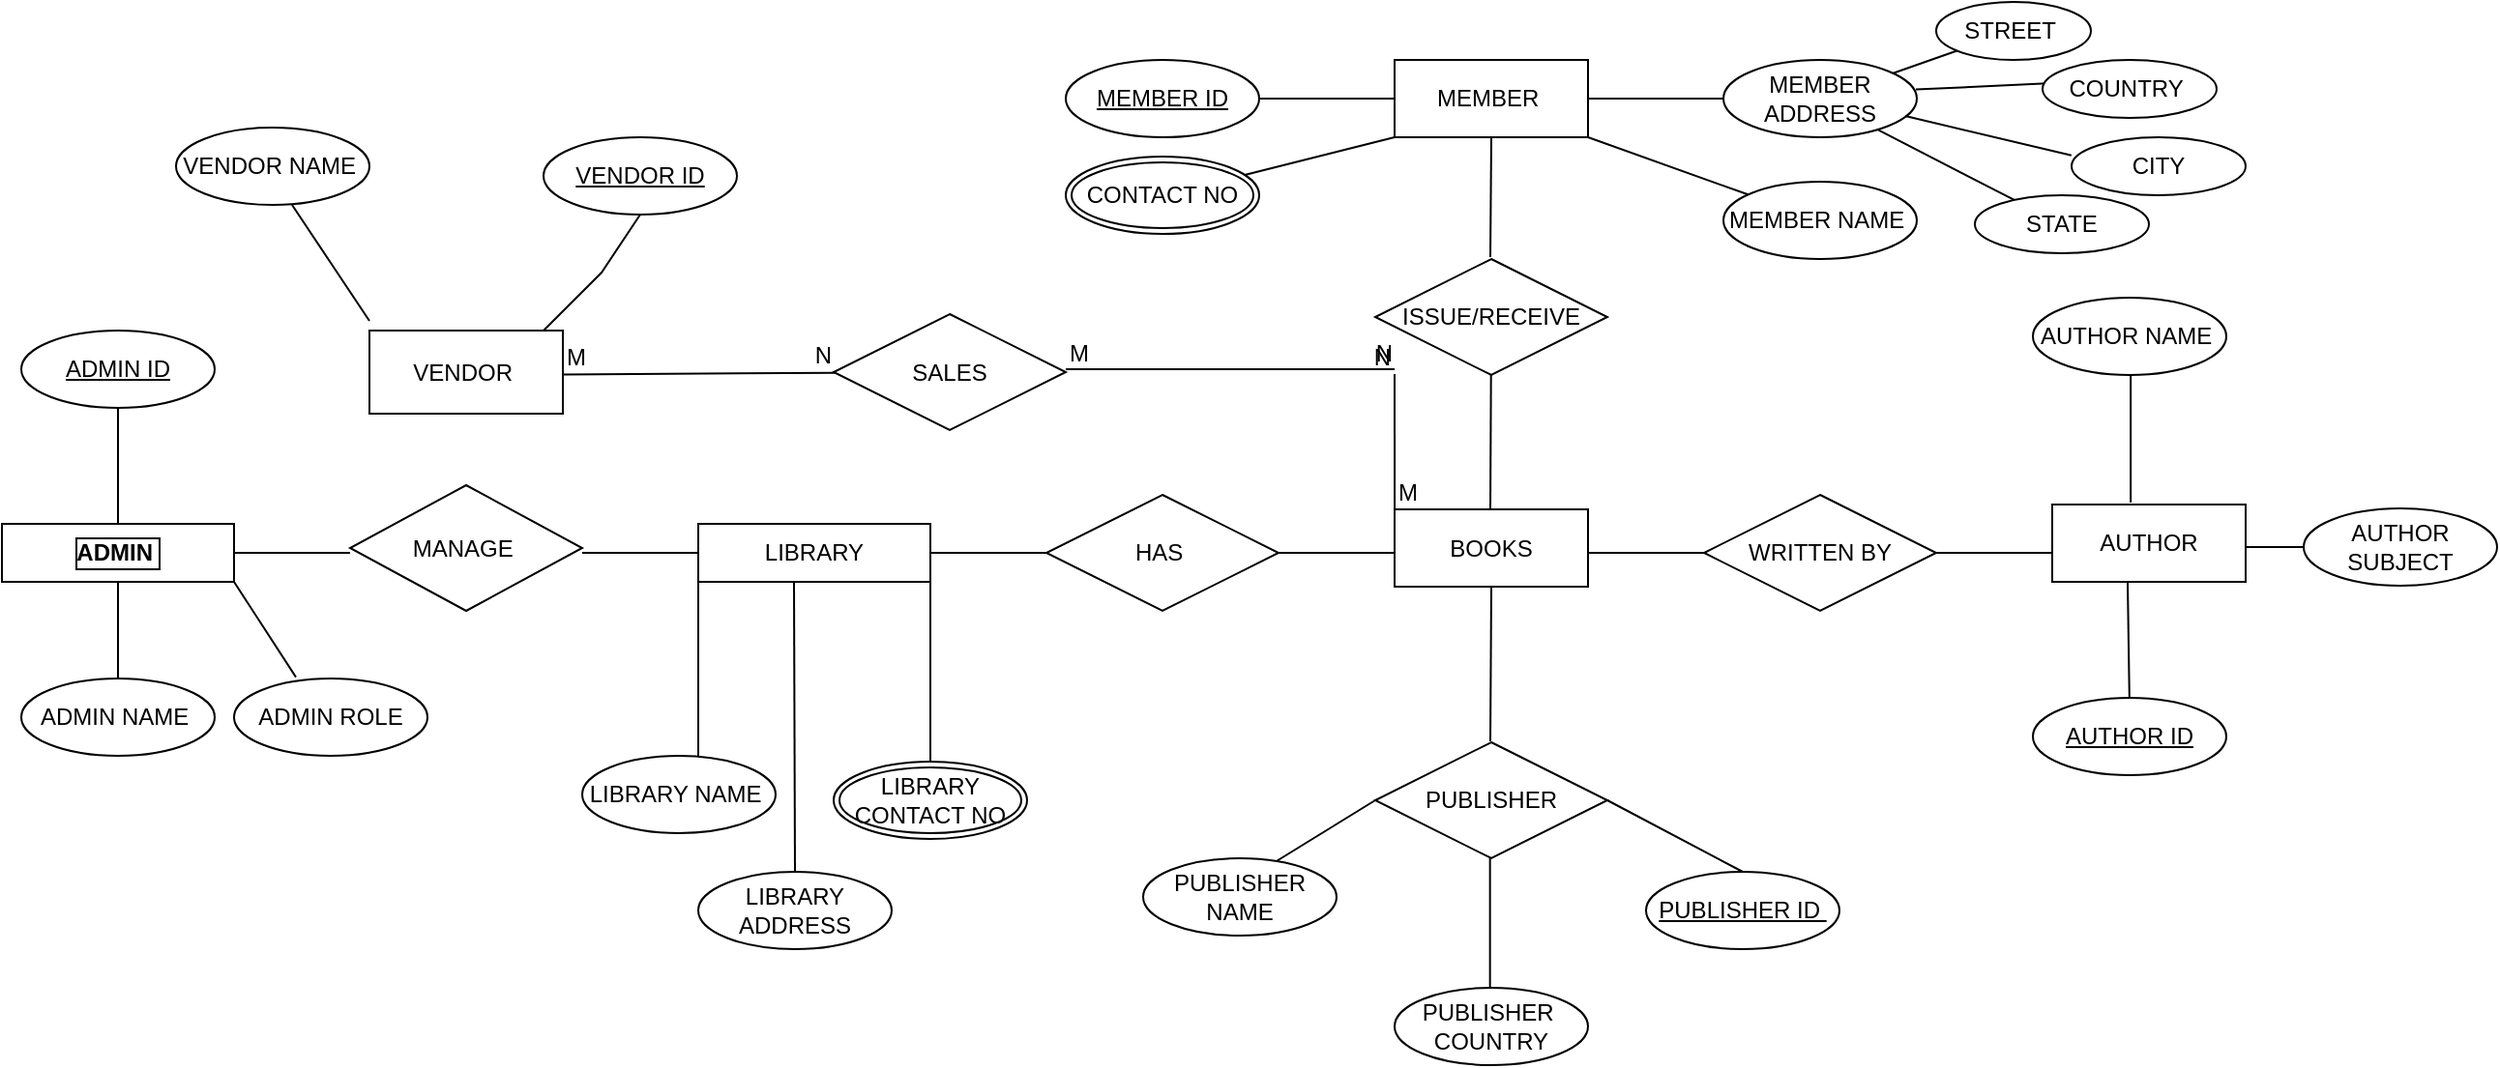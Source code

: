 <mxfile version="24.0.8" type="device">
  <diagram name="Page-1" id="-QUeUYo_2KYN_4gKDKXS">
    <mxGraphModel dx="1477" dy="589" grid="1" gridSize="10" guides="1" tooltips="1" connect="1" arrows="1" fold="1" page="1" pageScale="1" pageWidth="850" pageHeight="1100" math="0" shadow="0">
      <root>
        <mxCell id="0" />
        <mxCell id="1" parent="0" />
        <mxCell id="xypLOukGr-khKNDWDf8m-1" value="ADMIN&amp;nbsp;" style="rounded=0;whiteSpace=wrap;html=1;fontStyle=1;labelBackgroundColor=default;labelBorderColor=default;" vertex="1" parent="1">
          <mxGeometry y="280" width="120" height="30" as="geometry" />
        </mxCell>
        <mxCell id="xypLOukGr-khKNDWDf8m-4" value="MANAGE&amp;nbsp;" style="shape=rhombus;perimeter=rhombusPerimeter;whiteSpace=wrap;html=1;align=center;" vertex="1" parent="1">
          <mxGeometry x="180" y="260" width="120" height="65" as="geometry" />
        </mxCell>
        <mxCell id="xypLOukGr-khKNDWDf8m-7" value="LIBRARY" style="whiteSpace=wrap;html=1;align=center;" vertex="1" parent="1">
          <mxGeometry x="360" y="280" width="120" height="30" as="geometry" />
        </mxCell>
        <mxCell id="xypLOukGr-khKNDWDf8m-10" value="" style="line;strokeWidth=1;rotatable=0;dashed=0;labelPosition=right;align=left;verticalAlign=middle;spacingTop=0;spacingLeft=6;points=[];portConstraint=eastwest;" vertex="1" parent="1">
          <mxGeometry x="480" y="290" width="60" height="10" as="geometry" />
        </mxCell>
        <mxCell id="xypLOukGr-khKNDWDf8m-11" value="" style="line;strokeWidth=1;rotatable=0;dashed=0;labelPosition=right;align=left;verticalAlign=middle;spacingTop=0;spacingLeft=6;points=[];portConstraint=eastwest;" vertex="1" parent="1">
          <mxGeometry x="120" y="290" width="60" height="10" as="geometry" />
        </mxCell>
        <mxCell id="xypLOukGr-khKNDWDf8m-20" value="" style="line;strokeWidth=1;rotatable=0;dashed=0;labelPosition=right;align=left;verticalAlign=middle;spacingTop=0;spacingLeft=6;points=[];portConstraint=eastwest;" vertex="1" parent="1">
          <mxGeometry x="300" y="280" width="60" height="30" as="geometry" />
        </mxCell>
        <mxCell id="xypLOukGr-khKNDWDf8m-21" value="HAS&amp;nbsp;" style="shape=rhombus;perimeter=rhombusPerimeter;whiteSpace=wrap;html=1;align=center;" vertex="1" parent="1">
          <mxGeometry x="540" y="265" width="120" height="60" as="geometry" />
        </mxCell>
        <mxCell id="xypLOukGr-khKNDWDf8m-22" value="" style="line;strokeWidth=1;rotatable=0;dashed=0;labelPosition=right;align=left;verticalAlign=middle;spacingTop=0;spacingLeft=6;points=[];portConstraint=eastwest;" vertex="1" parent="1">
          <mxGeometry x="660" y="290" width="60" height="10" as="geometry" />
        </mxCell>
        <mxCell id="xypLOukGr-khKNDWDf8m-23" value="BOOKS" style="whiteSpace=wrap;html=1;align=center;" vertex="1" parent="1">
          <mxGeometry x="720" y="272.5" width="100" height="40" as="geometry" />
        </mxCell>
        <mxCell id="xypLOukGr-khKNDWDf8m-24" value="" style="line;strokeWidth=1;rotatable=0;dashed=0;labelPosition=right;align=left;verticalAlign=middle;spacingTop=0;spacingLeft=6;points=[];portConstraint=eastwest;" vertex="1" parent="1">
          <mxGeometry x="820" y="290" width="60" height="10" as="geometry" />
        </mxCell>
        <mxCell id="xypLOukGr-khKNDWDf8m-25" value="WRITTEN BY" style="shape=rhombus;perimeter=rhombusPerimeter;whiteSpace=wrap;html=1;align=center;" vertex="1" parent="1">
          <mxGeometry x="880" y="265" width="120" height="60" as="geometry" />
        </mxCell>
        <mxCell id="xypLOukGr-khKNDWDf8m-28" value="" style="line;strokeWidth=1;rotatable=0;dashed=0;labelPosition=right;align=left;verticalAlign=middle;spacingTop=0;spacingLeft=6;points=[];portConstraint=eastwest;" vertex="1" parent="1">
          <mxGeometry x="1000" y="290" width="60" height="10" as="geometry" />
        </mxCell>
        <mxCell id="xypLOukGr-khKNDWDf8m-29" value="AUTHOR" style="whiteSpace=wrap;html=1;align=center;" vertex="1" parent="1">
          <mxGeometry x="1060" y="270" width="100" height="40" as="geometry" />
        </mxCell>
        <mxCell id="xypLOukGr-khKNDWDf8m-34" value="PUBLISHER" style="shape=rhombus;perimeter=rhombusPerimeter;whiteSpace=wrap;html=1;align=center;" vertex="1" parent="1">
          <mxGeometry x="710" y="393" width="120" height="60" as="geometry" />
        </mxCell>
        <mxCell id="xypLOukGr-khKNDWDf8m-36" value="" style="endArrow=none;html=1;rounded=0;" edge="1" parent="1">
          <mxGeometry relative="1" as="geometry">
            <mxPoint x="769.5" y="392.5" as="sourcePoint" />
            <mxPoint x="770" y="312.5" as="targetPoint" />
          </mxGeometry>
        </mxCell>
        <mxCell id="xypLOukGr-khKNDWDf8m-39" value="" style="endArrow=none;html=1;rounded=0;" edge="1" parent="1" target="xypLOukGr-khKNDWDf8m-40">
          <mxGeometry relative="1" as="geometry">
            <mxPoint x="769.5" y="273" as="sourcePoint" />
            <mxPoint x="769.5" y="173" as="targetPoint" />
          </mxGeometry>
        </mxCell>
        <mxCell id="xypLOukGr-khKNDWDf8m-40" value="ISSUE/RECEIVE" style="shape=rhombus;perimeter=rhombusPerimeter;whiteSpace=wrap;html=1;align=center;" vertex="1" parent="1">
          <mxGeometry x="710" y="143" width="120" height="60" as="geometry" />
        </mxCell>
        <mxCell id="xypLOukGr-khKNDWDf8m-41" value="" style="endArrow=none;html=1;rounded=0;" edge="1" parent="1">
          <mxGeometry relative="1" as="geometry">
            <mxPoint x="769.5" y="142" as="sourcePoint" />
            <mxPoint x="770" y="80" as="targetPoint" />
          </mxGeometry>
        </mxCell>
        <mxCell id="xypLOukGr-khKNDWDf8m-48" value="MEMBER&amp;nbsp;" style="whiteSpace=wrap;html=1;align=center;" vertex="1" parent="1">
          <mxGeometry x="720" y="40" width="100" height="40" as="geometry" />
        </mxCell>
        <mxCell id="xypLOukGr-khKNDWDf8m-49" value="VENDOR&amp;nbsp;" style="whiteSpace=wrap;html=1;align=center;" vertex="1" parent="1">
          <mxGeometry x="190" y="180" width="100" height="43" as="geometry" />
        </mxCell>
        <mxCell id="xypLOukGr-khKNDWDf8m-54" value="" style="endArrow=none;html=1;rounded=0;" edge="1" parent="1" target="xypLOukGr-khKNDWDf8m-63">
          <mxGeometry relative="1" as="geometry">
            <mxPoint x="290" y="202.75" as="sourcePoint" />
            <mxPoint x="720" y="203" as="targetPoint" />
          </mxGeometry>
        </mxCell>
        <mxCell id="xypLOukGr-khKNDWDf8m-55" value="M" style="resizable=0;html=1;whiteSpace=wrap;align=left;verticalAlign=bottom;" connectable="0" vertex="1" parent="xypLOukGr-khKNDWDf8m-54">
          <mxGeometry x="-1" relative="1" as="geometry" />
        </mxCell>
        <mxCell id="xypLOukGr-khKNDWDf8m-56" value="N" style="resizable=0;html=1;whiteSpace=wrap;align=right;verticalAlign=bottom;" connectable="0" vertex="1" parent="xypLOukGr-khKNDWDf8m-54">
          <mxGeometry x="1" relative="1" as="geometry" />
        </mxCell>
        <mxCell id="xypLOukGr-khKNDWDf8m-60" value="" style="endArrow=none;html=1;rounded=0;exitX=0.667;exitY=0.583;exitDx=0;exitDy=0;exitPerimeter=0;" edge="1" parent="1">
          <mxGeometry relative="1" as="geometry">
            <mxPoint x="720.04" y="272.5" as="sourcePoint" />
            <mxPoint x="720" y="202.52" as="targetPoint" />
          </mxGeometry>
        </mxCell>
        <mxCell id="xypLOukGr-khKNDWDf8m-61" value="M" style="resizable=0;html=1;whiteSpace=wrap;align=left;verticalAlign=bottom;" connectable="0" vertex="1" parent="xypLOukGr-khKNDWDf8m-60">
          <mxGeometry x="-1" relative="1" as="geometry" />
        </mxCell>
        <mxCell id="xypLOukGr-khKNDWDf8m-62" value="N" style="resizable=0;html=1;whiteSpace=wrap;align=right;verticalAlign=bottom;" connectable="0" vertex="1" parent="xypLOukGr-khKNDWDf8m-60">
          <mxGeometry x="1" relative="1" as="geometry" />
        </mxCell>
        <mxCell id="xypLOukGr-khKNDWDf8m-63" value="SALES" style="shape=rhombus;perimeter=rhombusPerimeter;whiteSpace=wrap;html=1;align=center;" vertex="1" parent="1">
          <mxGeometry x="430" y="171.5" width="120" height="60" as="geometry" />
        </mxCell>
        <mxCell id="xypLOukGr-khKNDWDf8m-64" value="" style="endArrow=none;html=1;rounded=0;" edge="1" parent="1">
          <mxGeometry relative="1" as="geometry">
            <mxPoint x="550" y="200" as="sourcePoint" />
            <mxPoint x="720" y="200" as="targetPoint" />
          </mxGeometry>
        </mxCell>
        <mxCell id="xypLOukGr-khKNDWDf8m-65" value="M" style="resizable=0;html=1;whiteSpace=wrap;align=left;verticalAlign=bottom;" connectable="0" vertex="1" parent="xypLOukGr-khKNDWDf8m-64">
          <mxGeometry x="-1" relative="1" as="geometry" />
        </mxCell>
        <mxCell id="xypLOukGr-khKNDWDf8m-66" value="N" style="resizable=0;html=1;whiteSpace=wrap;align=right;verticalAlign=bottom;" connectable="0" vertex="1" parent="xypLOukGr-khKNDWDf8m-64">
          <mxGeometry x="1" relative="1" as="geometry" />
        </mxCell>
        <mxCell id="xypLOukGr-khKNDWDf8m-70" value="" style="endArrow=none;html=1;rounded=0;exitX=0.5;exitY=1;exitDx=0;exitDy=0;" edge="1" parent="1" source="xypLOukGr-khKNDWDf8m-1" target="xypLOukGr-khKNDWDf8m-71">
          <mxGeometry relative="1" as="geometry">
            <mxPoint x="30" y="380" as="sourcePoint" />
            <mxPoint x="30" y="310" as="targetPoint" />
          </mxGeometry>
        </mxCell>
        <mxCell id="xypLOukGr-khKNDWDf8m-71" value="ADMIN NAME&amp;nbsp;" style="ellipse;whiteSpace=wrap;html=1;align=center;" vertex="1" parent="1">
          <mxGeometry x="10" y="360" width="100" height="40" as="geometry" />
        </mxCell>
        <mxCell id="xypLOukGr-khKNDWDf8m-72" value="" style="endArrow=none;html=1;rounded=0;exitX=0.5;exitY=0;exitDx=0;exitDy=0;" edge="1" parent="1" source="xypLOukGr-khKNDWDf8m-1" target="xypLOukGr-khKNDWDf8m-73">
          <mxGeometry relative="1" as="geometry">
            <mxPoint x="60" y="161.333" as="sourcePoint" />
            <mxPoint x="60" y="280" as="targetPoint" />
          </mxGeometry>
        </mxCell>
        <mxCell id="xypLOukGr-khKNDWDf8m-73" value="ADMIN ID" style="ellipse;whiteSpace=wrap;html=1;align=center;fontStyle=4;" vertex="1" parent="1">
          <mxGeometry x="10" y="180" width="100" height="40" as="geometry" />
        </mxCell>
        <mxCell id="xypLOukGr-khKNDWDf8m-75" value="" style="endArrow=none;html=1;rounded=0;exitX=0.22;exitY=-0.017;exitDx=0;exitDy=0;exitPerimeter=0;" edge="1" parent="1">
          <mxGeometry relative="1" as="geometry">
            <mxPoint x="152" y="359.32" as="sourcePoint" />
            <mxPoint x="120" y="310" as="targetPoint" />
          </mxGeometry>
        </mxCell>
        <mxCell id="xypLOukGr-khKNDWDf8m-76" value="ADMIN ROLE" style="ellipse;whiteSpace=wrap;html=1;align=center;" vertex="1" parent="1">
          <mxGeometry x="120" y="360" width="100" height="40" as="geometry" />
        </mxCell>
        <mxCell id="xypLOukGr-khKNDWDf8m-77" value="LIBRARY NAME&amp;nbsp;" style="ellipse;whiteSpace=wrap;html=1;align=center;" vertex="1" parent="1">
          <mxGeometry x="300" y="400" width="100" height="40" as="geometry" />
        </mxCell>
        <mxCell id="xypLOukGr-khKNDWDf8m-78" value="LIBRARY CONTACT NO" style="ellipse;shape=doubleEllipse;margin=3;whiteSpace=wrap;html=1;align=center;" vertex="1" parent="1">
          <mxGeometry x="430" y="403" width="100" height="40" as="geometry" />
        </mxCell>
        <mxCell id="xypLOukGr-khKNDWDf8m-79" value="" style="endArrow=none;html=1;rounded=0;exitX=0.7;exitY=0;exitDx=0;exitDy=0;exitPerimeter=0;" edge="1" parent="1">
          <mxGeometry relative="1" as="geometry">
            <mxPoint x="360" y="400" as="sourcePoint" />
            <mxPoint x="360" y="310" as="targetPoint" />
          </mxGeometry>
        </mxCell>
        <mxCell id="xypLOukGr-khKNDWDf8m-81" value="" style="endArrow=none;html=1;rounded=0;" edge="1" parent="1">
          <mxGeometry relative="1" as="geometry">
            <mxPoint x="480" y="403" as="sourcePoint" />
            <mxPoint x="480" y="303" as="targetPoint" />
          </mxGeometry>
        </mxCell>
        <mxCell id="xypLOukGr-khKNDWDf8m-82" value="" style="endArrow=none;html=1;rounded=0;" edge="1" parent="1" target="xypLOukGr-khKNDWDf8m-83">
          <mxGeometry relative="1" as="geometry">
            <mxPoint x="420" y="470" as="sourcePoint" />
            <mxPoint x="419.5" y="310" as="targetPoint" />
          </mxGeometry>
        </mxCell>
        <mxCell id="xypLOukGr-khKNDWDf8m-83" value="LIBRARY ADDRESS" style="ellipse;whiteSpace=wrap;html=1;align=center;" vertex="1" parent="1">
          <mxGeometry x="360" y="460" width="100" height="40" as="geometry" />
        </mxCell>
        <mxCell id="xypLOukGr-khKNDWDf8m-84" value="" style="endArrow=none;html=1;rounded=0;" edge="1" parent="1">
          <mxGeometry relative="1" as="geometry">
            <mxPoint x="409.5" y="310" as="sourcePoint" />
            <mxPoint x="410" y="460" as="targetPoint" />
          </mxGeometry>
        </mxCell>
        <mxCell id="xypLOukGr-khKNDWDf8m-87" value="" style="endArrow=none;html=1;rounded=0;entryX=0;entryY=0.5;entryDx=0;entryDy=0;" edge="1" parent="1" target="xypLOukGr-khKNDWDf8m-34">
          <mxGeometry relative="1" as="geometry">
            <mxPoint x="650" y="460" as="sourcePoint" />
            <mxPoint x="710" y="420" as="targetPoint" />
          </mxGeometry>
        </mxCell>
        <mxCell id="xypLOukGr-khKNDWDf8m-88" value="PUBLISHER NAME" style="ellipse;whiteSpace=wrap;html=1;align=center;" vertex="1" parent="1">
          <mxGeometry x="590" y="453" width="100" height="40" as="geometry" />
        </mxCell>
        <mxCell id="xypLOukGr-khKNDWDf8m-89" value="" style="endArrow=none;html=1;rounded=0;" edge="1" parent="1">
          <mxGeometry relative="1" as="geometry">
            <mxPoint x="881.589" y="485.804" as="sourcePoint" />
            <mxPoint x="900" y="480" as="targetPoint" />
          </mxGeometry>
        </mxCell>
        <mxCell id="xypLOukGr-khKNDWDf8m-91" value="" style="endArrow=none;html=1;rounded=0;entryX=0.5;entryY=0;entryDx=0;entryDy=0;" edge="1" parent="1" target="xypLOukGr-khKNDWDf8m-92">
          <mxGeometry relative="1" as="geometry">
            <mxPoint x="830" y="423" as="sourcePoint" />
            <mxPoint x="900" y="457" as="targetPoint" />
          </mxGeometry>
        </mxCell>
        <mxCell id="xypLOukGr-khKNDWDf8m-92" value="PUBLISHER ID&amp;nbsp;" style="ellipse;whiteSpace=wrap;html=1;align=center;fontStyle=4;" vertex="1" parent="1">
          <mxGeometry x="850" y="460" width="100" height="40" as="geometry" />
        </mxCell>
        <mxCell id="xypLOukGr-khKNDWDf8m-94" value="" style="endArrow=none;html=1;rounded=0;" edge="1" parent="1">
          <mxGeometry relative="1" as="geometry">
            <mxPoint x="769.33" y="533" as="sourcePoint" />
            <mxPoint x="769.33" y="453" as="targetPoint" />
            <Array as="points" />
          </mxGeometry>
        </mxCell>
        <mxCell id="xypLOukGr-khKNDWDf8m-95" value="PUBLISHER&amp;nbsp;&lt;div&gt;COUNTRY&lt;/div&gt;" style="ellipse;whiteSpace=wrap;html=1;align=center;" vertex="1" parent="1">
          <mxGeometry x="720" y="520" width="100" height="40" as="geometry" />
        </mxCell>
        <mxCell id="xypLOukGr-khKNDWDf8m-96" value="" style="endArrow=none;html=1;rounded=0;exitX=0.39;exitY=1.112;exitDx=0;exitDy=0;exitPerimeter=0;" edge="1" parent="1">
          <mxGeometry relative="1" as="geometry">
            <mxPoint x="1099" y="310.48" as="sourcePoint" />
            <mxPoint x="1100" y="376" as="targetPoint" />
          </mxGeometry>
        </mxCell>
        <mxCell id="xypLOukGr-khKNDWDf8m-97" value="AUTHOR ID" style="ellipse;whiteSpace=wrap;html=1;align=center;fontStyle=4;" vertex="1" parent="1">
          <mxGeometry x="1050.0" y="370" width="100" height="40" as="geometry" />
        </mxCell>
        <mxCell id="xypLOukGr-khKNDWDf8m-101" value="" style="endArrow=none;html=1;rounded=0;" edge="1" parent="1">
          <mxGeometry relative="1" as="geometry">
            <mxPoint x="1100.57" y="269" as="sourcePoint" />
            <mxPoint x="1100.57" y="199" as="targetPoint" />
          </mxGeometry>
        </mxCell>
        <mxCell id="xypLOukGr-khKNDWDf8m-102" value="AUTHOR NAME&amp;nbsp;" style="ellipse;whiteSpace=wrap;html=1;align=center;" vertex="1" parent="1">
          <mxGeometry x="1050" y="163" width="100" height="40" as="geometry" />
        </mxCell>
        <mxCell id="xypLOukGr-khKNDWDf8m-103" value="" style="endArrow=none;html=1;rounded=0;" edge="1" parent="1" target="xypLOukGr-khKNDWDf8m-104">
          <mxGeometry relative="1" as="geometry">
            <mxPoint x="1160" y="292" as="sourcePoint" />
            <mxPoint x="1240" y="292" as="targetPoint" />
          </mxGeometry>
        </mxCell>
        <mxCell id="xypLOukGr-khKNDWDf8m-104" value="AUTHOR SUBJECT" style="ellipse;whiteSpace=wrap;html=1;align=center;" vertex="1" parent="1">
          <mxGeometry x="1190.0" y="272" width="100" height="40" as="geometry" />
        </mxCell>
        <mxCell id="xypLOukGr-khKNDWDf8m-105" value="" style="endArrow=none;html=1;rounded=0;" edge="1" parent="1" target="xypLOukGr-khKNDWDf8m-106">
          <mxGeometry relative="1" as="geometry">
            <mxPoint x="630" y="60" as="sourcePoint" />
            <mxPoint x="720" y="59.52" as="targetPoint" />
          </mxGeometry>
        </mxCell>
        <mxCell id="xypLOukGr-khKNDWDf8m-106" value="MEMBER ID" style="ellipse;whiteSpace=wrap;html=1;align=center;fontStyle=4;" vertex="1" parent="1">
          <mxGeometry x="550" y="40.0" width="100" height="40" as="geometry" />
        </mxCell>
        <mxCell id="xypLOukGr-khKNDWDf8m-107" value="" style="endArrow=none;html=1;rounded=0;exitX=1;exitY=0.5;exitDx=0;exitDy=0;" edge="1" parent="1" source="xypLOukGr-khKNDWDf8m-106">
          <mxGeometry relative="1" as="geometry">
            <mxPoint x="660" y="60" as="sourcePoint" />
            <mxPoint x="720" y="60" as="targetPoint" />
          </mxGeometry>
        </mxCell>
        <mxCell id="xypLOukGr-khKNDWDf8m-108" value="" style="endArrow=none;html=1;rounded=0;" edge="1" parent="1">
          <mxGeometry relative="1" as="geometry">
            <mxPoint x="820" y="60" as="sourcePoint" />
            <mxPoint x="900" y="60" as="targetPoint" />
          </mxGeometry>
        </mxCell>
        <mxCell id="xypLOukGr-khKNDWDf8m-109" value="MEMBER ADDRESS" style="ellipse;whiteSpace=wrap;html=1;align=center;" vertex="1" parent="1">
          <mxGeometry x="890" y="40" width="100" height="40" as="geometry" />
        </mxCell>
        <mxCell id="xypLOukGr-khKNDWDf8m-110" value="" style="endArrow=none;html=1;rounded=0;exitX=1;exitY=1;exitDx=0;exitDy=0;" edge="1" parent="1" source="xypLOukGr-khKNDWDf8m-48" target="xypLOukGr-khKNDWDf8m-111">
          <mxGeometry relative="1" as="geometry">
            <mxPoint x="710" y="150" as="sourcePoint" />
            <mxPoint x="870" y="130" as="targetPoint" />
          </mxGeometry>
        </mxCell>
        <mxCell id="xypLOukGr-khKNDWDf8m-111" value="MEMBER NAME&amp;nbsp;" style="ellipse;whiteSpace=wrap;html=1;align=center;" vertex="1" parent="1">
          <mxGeometry x="890" y="103.0" width="100" height="40" as="geometry" />
        </mxCell>
        <mxCell id="xypLOukGr-khKNDWDf8m-114" value="" style="endArrow=none;html=1;rounded=0;exitX=0;exitY=1;exitDx=0;exitDy=0;" edge="1" parent="1" source="xypLOukGr-khKNDWDf8m-48">
          <mxGeometry relative="1" as="geometry">
            <mxPoint x="630" y="110" as="sourcePoint" />
            <mxPoint x="642.528" y="99.482" as="targetPoint" />
          </mxGeometry>
        </mxCell>
        <mxCell id="xypLOukGr-khKNDWDf8m-116" value="CONTACT NO" style="ellipse;shape=doubleEllipse;margin=3;whiteSpace=wrap;html=1;align=center;" vertex="1" parent="1">
          <mxGeometry x="550" y="90" width="100" height="40" as="geometry" />
        </mxCell>
        <mxCell id="xypLOukGr-khKNDWDf8m-117" value="" style="endArrow=none;html=1;rounded=0;" edge="1" parent="1" source="xypLOukGr-khKNDWDf8m-109" target="xypLOukGr-khKNDWDf8m-118">
          <mxGeometry relative="1" as="geometry">
            <mxPoint x="910" y="50" as="sourcePoint" />
            <mxPoint x="1020" y="30" as="targetPoint" />
          </mxGeometry>
        </mxCell>
        <mxCell id="xypLOukGr-khKNDWDf8m-118" value="STREET&amp;nbsp;" style="ellipse;whiteSpace=wrap;html=1;align=center;" vertex="1" parent="1">
          <mxGeometry x="1000" y="10" width="80" height="30" as="geometry" />
        </mxCell>
        <mxCell id="xypLOukGr-khKNDWDf8m-119" value="" style="endArrow=none;html=1;rounded=0;exitX=1.025;exitY=0.382;exitDx=0;exitDy=0;exitPerimeter=0;" edge="1" parent="1">
          <mxGeometry relative="1" as="geometry">
            <mxPoint x="989.5" y="55.28" as="sourcePoint" />
            <mxPoint x="1057.299" y="52.185" as="targetPoint" />
          </mxGeometry>
        </mxCell>
        <mxCell id="xypLOukGr-khKNDWDf8m-120" value="COUNTRY&amp;nbsp;" style="ellipse;whiteSpace=wrap;html=1;align=center;" vertex="1" parent="1">
          <mxGeometry x="1055" y="40" width="90" height="30" as="geometry" />
        </mxCell>
        <mxCell id="xypLOukGr-khKNDWDf8m-121" value="" style="endArrow=none;html=1;rounded=0;exitX=1;exitY=0.75;exitDx=0;exitDy=0;exitPerimeter=0;entryX=-0.001;entryY=0.313;entryDx=0;entryDy=0;entryPerimeter=0;" edge="1" parent="1" target="xypLOukGr-khKNDWDf8m-122">
          <mxGeometry relative="1" as="geometry">
            <mxPoint x="984" y="69.0" as="sourcePoint" />
            <mxPoint x="1074" y="79" as="targetPoint" />
          </mxGeometry>
        </mxCell>
        <mxCell id="xypLOukGr-khKNDWDf8m-122" value="CITY" style="ellipse;whiteSpace=wrap;html=1;align=center;" vertex="1" parent="1">
          <mxGeometry x="1070" y="80" width="90" height="30" as="geometry" />
        </mxCell>
        <mxCell id="xypLOukGr-khKNDWDf8m-123" value="" style="endArrow=none;html=1;rounded=0;exitX=0.931;exitY=0.156;exitDx=0;exitDy=0;exitPerimeter=0;" edge="1" parent="1" target="xypLOukGr-khKNDWDf8m-124">
          <mxGeometry relative="1" as="geometry">
            <mxPoint x="970.0" y="76.24" as="sourcePoint" />
            <mxPoint x="1040" y="110" as="targetPoint" />
          </mxGeometry>
        </mxCell>
        <mxCell id="xypLOukGr-khKNDWDf8m-124" value="STATE" style="ellipse;whiteSpace=wrap;html=1;align=center;" vertex="1" parent="1">
          <mxGeometry x="1020" y="110" width="90" height="30" as="geometry" />
        </mxCell>
        <mxCell id="xypLOukGr-khKNDWDf8m-126" value="VENDOR NAME&amp;nbsp;" style="ellipse;whiteSpace=wrap;html=1;align=center;" vertex="1" parent="1">
          <mxGeometry x="90" y="75" width="100" height="40" as="geometry" />
        </mxCell>
        <mxCell id="xypLOukGr-khKNDWDf8m-127" value="" style="endArrow=none;html=1;rounded=0;" edge="1" parent="1">
          <mxGeometry relative="1" as="geometry">
            <mxPoint x="150" y="115" as="sourcePoint" />
            <mxPoint x="190" y="175" as="targetPoint" />
          </mxGeometry>
        </mxCell>
        <mxCell id="xypLOukGr-khKNDWDf8m-128" value="VENDOR ID" style="ellipse;whiteSpace=wrap;html=1;align=center;fontStyle=4;" vertex="1" parent="1">
          <mxGeometry x="280" y="80" width="100" height="40" as="geometry" />
        </mxCell>
        <mxCell id="xypLOukGr-khKNDWDf8m-129" value="" style="endArrow=none;html=1;rounded=0;" edge="1" parent="1">
          <mxGeometry relative="1" as="geometry">
            <mxPoint x="280" y="180" as="sourcePoint" />
            <mxPoint x="330" y="120" as="targetPoint" />
            <Array as="points">
              <mxPoint x="310" y="150" />
            </Array>
          </mxGeometry>
        </mxCell>
      </root>
    </mxGraphModel>
  </diagram>
</mxfile>
